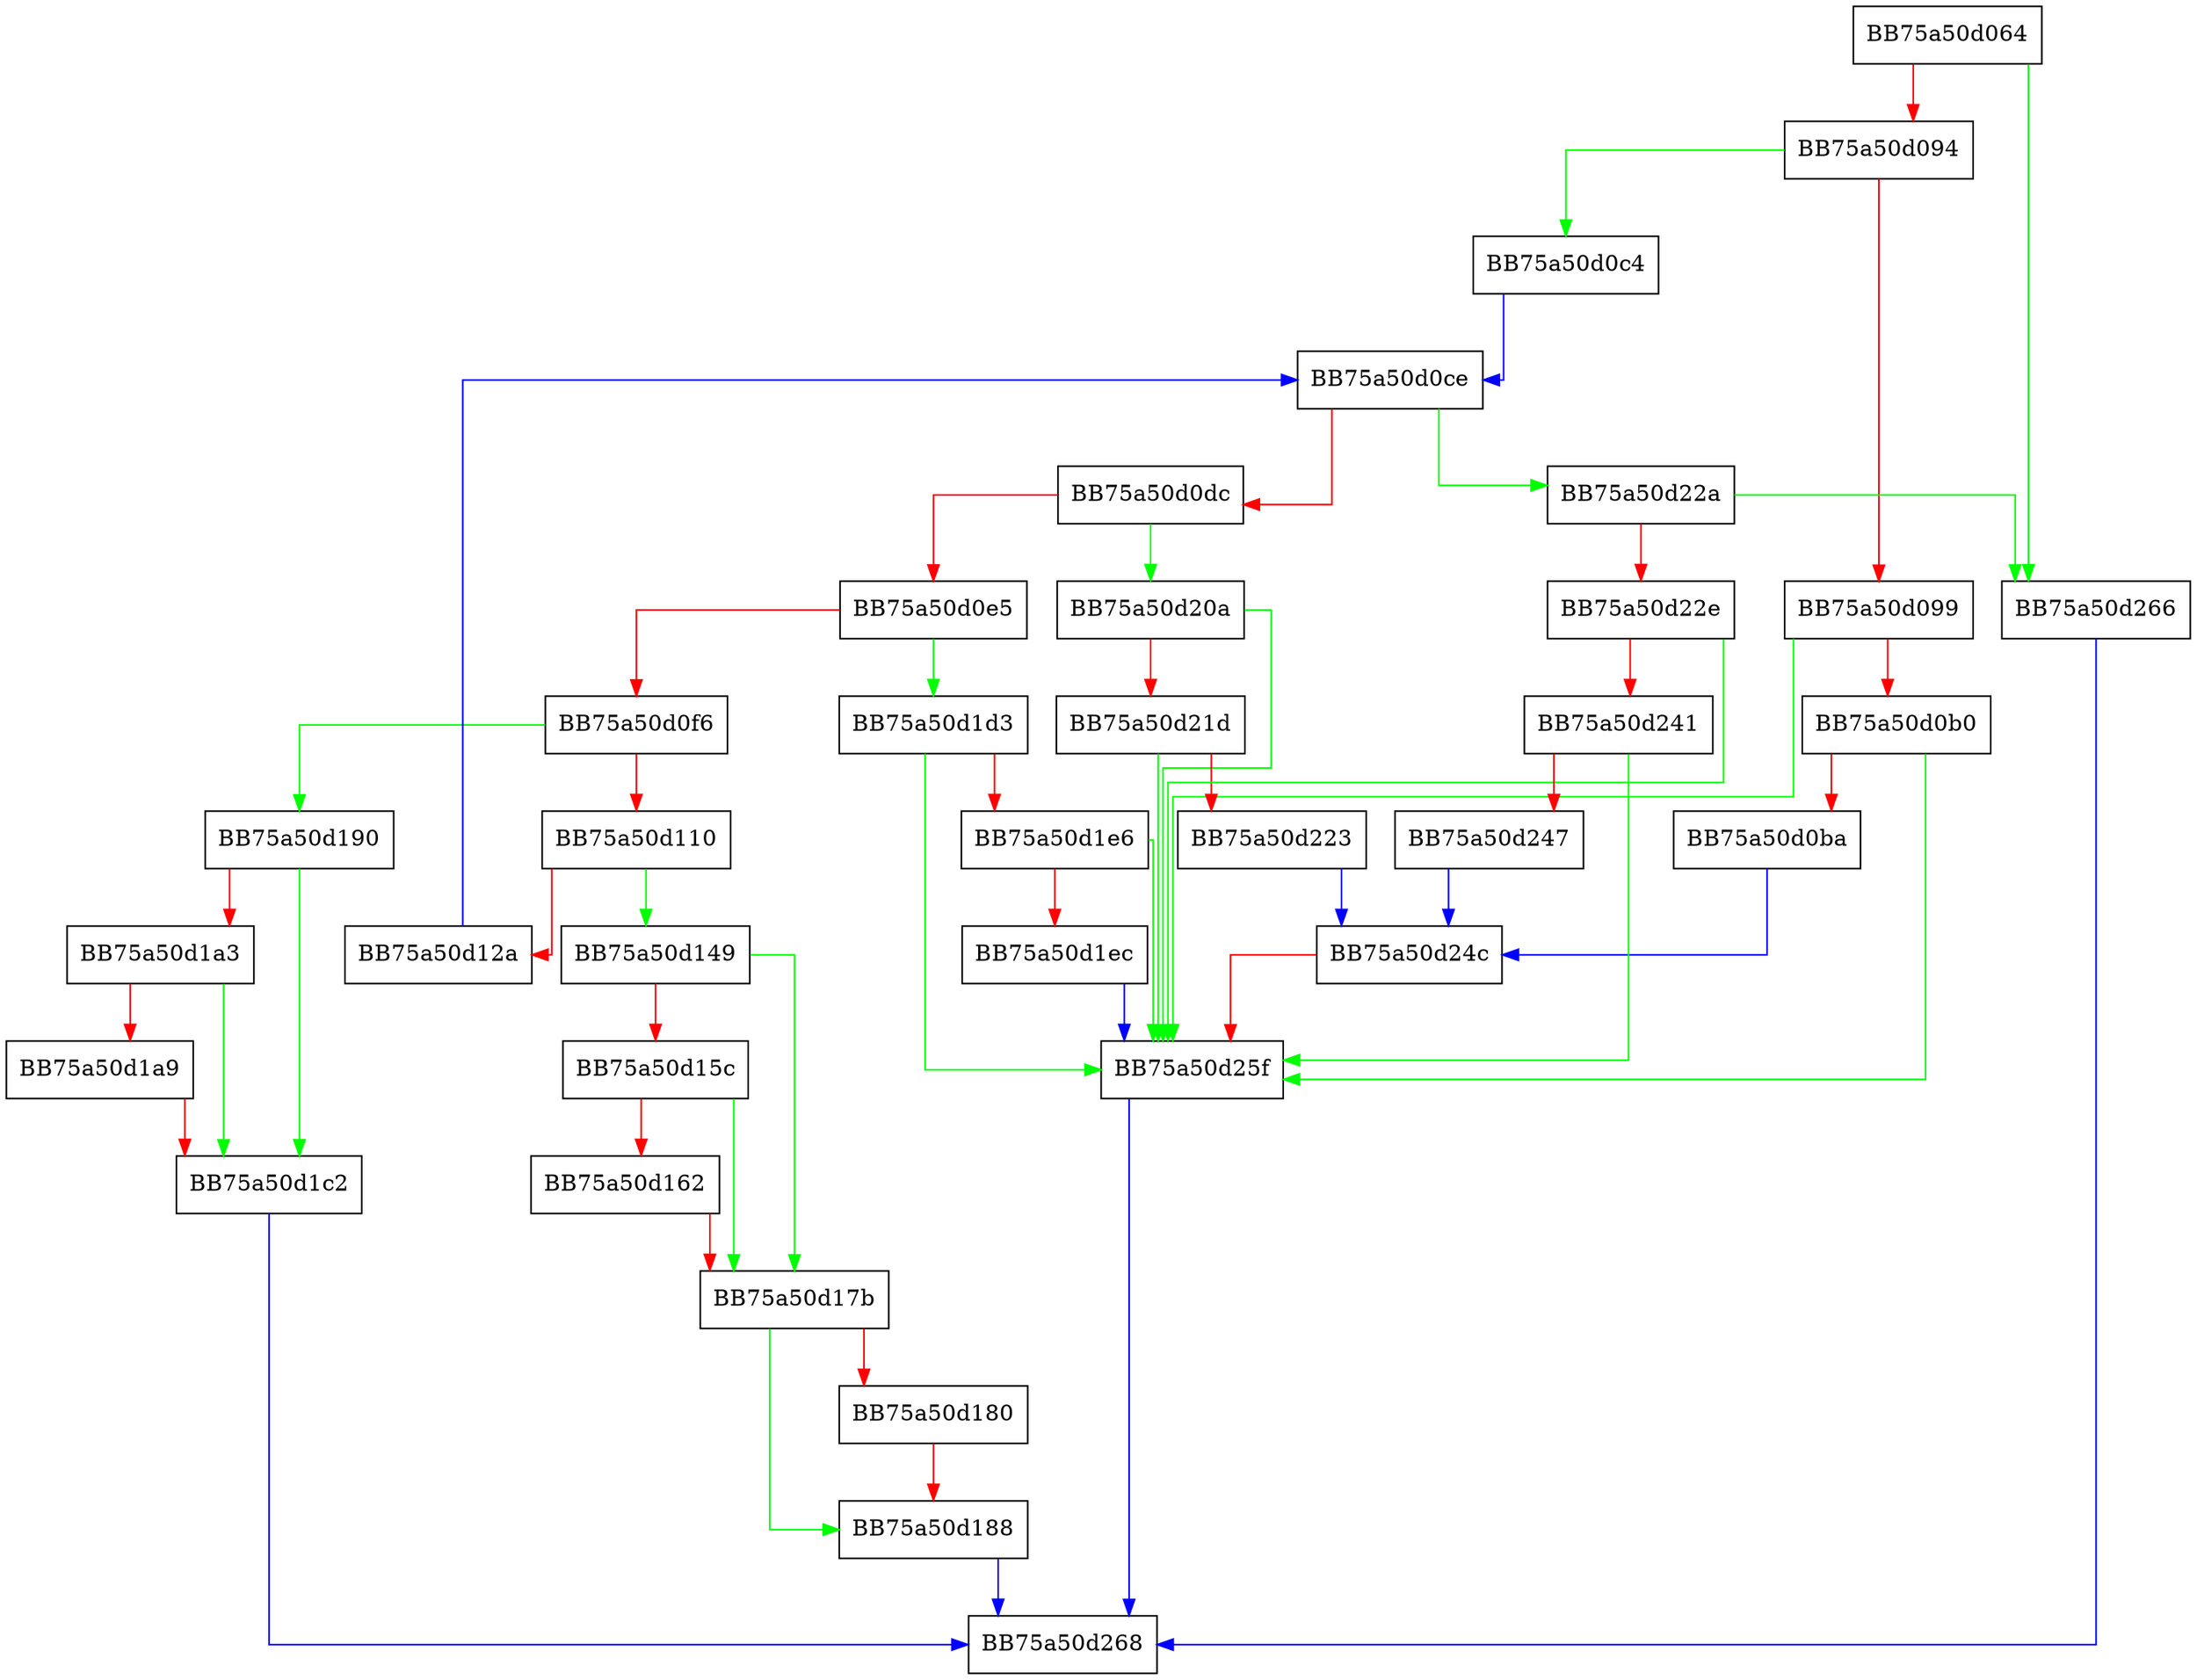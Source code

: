 digraph Deserialize {
  node [shape="box"];
  graph [splines=ortho];
  BB75a50d064 -> BB75a50d266 [color="green"];
  BB75a50d064 -> BB75a50d094 [color="red"];
  BB75a50d094 -> BB75a50d0c4 [color="green"];
  BB75a50d094 -> BB75a50d099 [color="red"];
  BB75a50d099 -> BB75a50d25f [color="green"];
  BB75a50d099 -> BB75a50d0b0 [color="red"];
  BB75a50d0b0 -> BB75a50d25f [color="green"];
  BB75a50d0b0 -> BB75a50d0ba [color="red"];
  BB75a50d0ba -> BB75a50d24c [color="blue"];
  BB75a50d0c4 -> BB75a50d0ce [color="blue"];
  BB75a50d0ce -> BB75a50d22a [color="green"];
  BB75a50d0ce -> BB75a50d0dc [color="red"];
  BB75a50d0dc -> BB75a50d20a [color="green"];
  BB75a50d0dc -> BB75a50d0e5 [color="red"];
  BB75a50d0e5 -> BB75a50d1d3 [color="green"];
  BB75a50d0e5 -> BB75a50d0f6 [color="red"];
  BB75a50d0f6 -> BB75a50d190 [color="green"];
  BB75a50d0f6 -> BB75a50d110 [color="red"];
  BB75a50d110 -> BB75a50d149 [color="green"];
  BB75a50d110 -> BB75a50d12a [color="red"];
  BB75a50d12a -> BB75a50d0ce [color="blue"];
  BB75a50d149 -> BB75a50d17b [color="green"];
  BB75a50d149 -> BB75a50d15c [color="red"];
  BB75a50d15c -> BB75a50d17b [color="green"];
  BB75a50d15c -> BB75a50d162 [color="red"];
  BB75a50d162 -> BB75a50d17b [color="red"];
  BB75a50d17b -> BB75a50d188 [color="green"];
  BB75a50d17b -> BB75a50d180 [color="red"];
  BB75a50d180 -> BB75a50d188 [color="red"];
  BB75a50d188 -> BB75a50d268 [color="blue"];
  BB75a50d190 -> BB75a50d1c2 [color="green"];
  BB75a50d190 -> BB75a50d1a3 [color="red"];
  BB75a50d1a3 -> BB75a50d1c2 [color="green"];
  BB75a50d1a3 -> BB75a50d1a9 [color="red"];
  BB75a50d1a9 -> BB75a50d1c2 [color="red"];
  BB75a50d1c2 -> BB75a50d268 [color="blue"];
  BB75a50d1d3 -> BB75a50d25f [color="green"];
  BB75a50d1d3 -> BB75a50d1e6 [color="red"];
  BB75a50d1e6 -> BB75a50d25f [color="green"];
  BB75a50d1e6 -> BB75a50d1ec [color="red"];
  BB75a50d1ec -> BB75a50d25f [color="blue"];
  BB75a50d20a -> BB75a50d25f [color="green"];
  BB75a50d20a -> BB75a50d21d [color="red"];
  BB75a50d21d -> BB75a50d25f [color="green"];
  BB75a50d21d -> BB75a50d223 [color="red"];
  BB75a50d223 -> BB75a50d24c [color="blue"];
  BB75a50d22a -> BB75a50d266 [color="green"];
  BB75a50d22a -> BB75a50d22e [color="red"];
  BB75a50d22e -> BB75a50d25f [color="green"];
  BB75a50d22e -> BB75a50d241 [color="red"];
  BB75a50d241 -> BB75a50d25f [color="green"];
  BB75a50d241 -> BB75a50d247 [color="red"];
  BB75a50d247 -> BB75a50d24c [color="blue"];
  BB75a50d24c -> BB75a50d25f [color="red"];
  BB75a50d25f -> BB75a50d268 [color="blue"];
  BB75a50d266 -> BB75a50d268 [color="blue"];
}